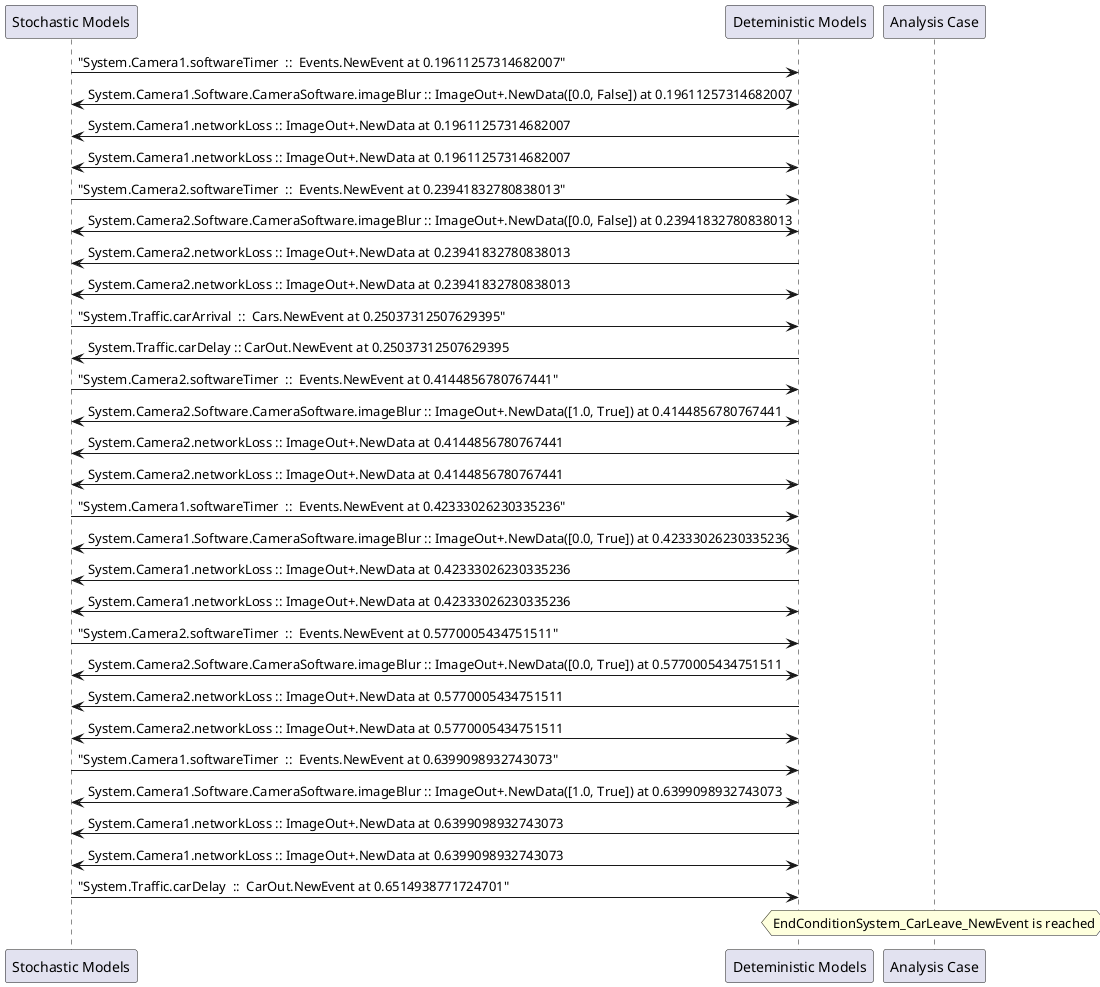 
	@startuml
	participant "Stochastic Models" as stochmodel
	participant "Deteministic Models" as detmodel
	participant "Analysis Case" as analysis
	{546_stop} stochmodel -> detmodel : "System.Camera1.softwareTimer  ::  Events.NewEvent at 0.19611257314682007"
detmodel <-> stochmodel : System.Camera1.Software.CameraSoftware.imageBlur :: ImageOut+.NewData([0.0, False]) at 0.19611257314682007
detmodel -> stochmodel : System.Camera1.networkLoss :: ImageOut+.NewData at 0.19611257314682007
detmodel <-> stochmodel : System.Camera1.networkLoss :: ImageOut+.NewData at 0.19611257314682007
{561_stop} stochmodel -> detmodel : "System.Camera2.softwareTimer  ::  Events.NewEvent at 0.23941832780838013"
detmodel <-> stochmodel : System.Camera2.Software.CameraSoftware.imageBlur :: ImageOut+.NewData([0.0, False]) at 0.23941832780838013
detmodel -> stochmodel : System.Camera2.networkLoss :: ImageOut+.NewData at 0.23941832780838013
detmodel <-> stochmodel : System.Camera2.networkLoss :: ImageOut+.NewData at 0.23941832780838013
{577_stop} stochmodel -> detmodel : "System.Traffic.carArrival  ::  Cars.NewEvent at 0.25037312507629395"
{589_start} detmodel -> stochmodel : System.Traffic.carDelay :: CarOut.NewEvent at 0.25037312507629395
{562_stop} stochmodel -> detmodel : "System.Camera2.softwareTimer  ::  Events.NewEvent at 0.4144856780767441"
detmodel <-> stochmodel : System.Camera2.Software.CameraSoftware.imageBlur :: ImageOut+.NewData([1.0, True]) at 0.4144856780767441
detmodel -> stochmodel : System.Camera2.networkLoss :: ImageOut+.NewData at 0.4144856780767441
detmodel <-> stochmodel : System.Camera2.networkLoss :: ImageOut+.NewData at 0.4144856780767441
{547_stop} stochmodel -> detmodel : "System.Camera1.softwareTimer  ::  Events.NewEvent at 0.42333026230335236"
detmodel <-> stochmodel : System.Camera1.Software.CameraSoftware.imageBlur :: ImageOut+.NewData([0.0, True]) at 0.42333026230335236
detmodel -> stochmodel : System.Camera1.networkLoss :: ImageOut+.NewData at 0.42333026230335236
detmodel <-> stochmodel : System.Camera1.networkLoss :: ImageOut+.NewData at 0.42333026230335236
{563_stop} stochmodel -> detmodel : "System.Camera2.softwareTimer  ::  Events.NewEvent at 0.5770005434751511"
detmodel <-> stochmodel : System.Camera2.Software.CameraSoftware.imageBlur :: ImageOut+.NewData([0.0, True]) at 0.5770005434751511
detmodel -> stochmodel : System.Camera2.networkLoss :: ImageOut+.NewData at 0.5770005434751511
detmodel <-> stochmodel : System.Camera2.networkLoss :: ImageOut+.NewData at 0.5770005434751511
{548_stop} stochmodel -> detmodel : "System.Camera1.softwareTimer  ::  Events.NewEvent at 0.6399098932743073"
detmodel <-> stochmodel : System.Camera1.Software.CameraSoftware.imageBlur :: ImageOut+.NewData([1.0, True]) at 0.6399098932743073
detmodel -> stochmodel : System.Camera1.networkLoss :: ImageOut+.NewData at 0.6399098932743073
detmodel <-> stochmodel : System.Camera1.networkLoss :: ImageOut+.NewData at 0.6399098932743073
{589_stop} stochmodel -> detmodel : "System.Traffic.carDelay  ::  CarOut.NewEvent at 0.6514938771724701"
{589_start} <-> {589_stop} : delay
hnote over analysis 
EndConditionSystem_CarLeave_NewEvent is reached
endnote
@enduml